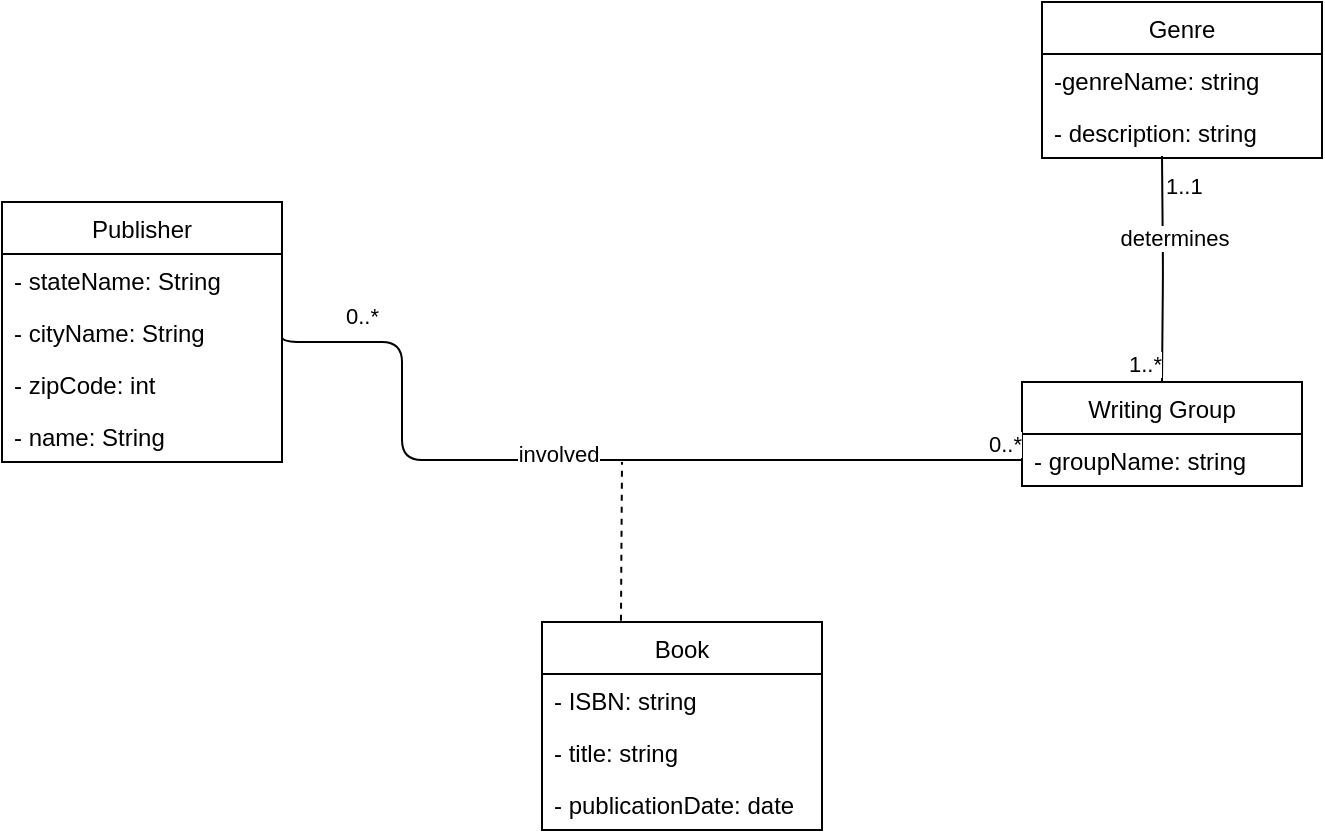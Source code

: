 <mxfile version="14.8.0" type="google" pages="2"><diagram id="2y1aYLDjWt5IDlItbfUy" name="UML"><mxGraphModel grid="1" gridSize="10" guides="1" tooltips="1" connect="1" arrows="1" page="1" fold="1" pageScale="1" pageWidth="850" pageHeight="1100" math="0" shadow="0"><root><mxCell id="0"/><mxCell id="1" parent="0"/><mxCell id="oLJ1ZLLFX67bvPbVraOZ-1" value="Genre" style="swimlane;fontStyle=0;childLayout=stackLayout;horizontal=1;startSize=26;fillColor=none;horizontalStack=0;resizeParent=1;resizeParentMax=0;resizeLast=0;collapsible=1;marginBottom=0;" parent="1" vertex="1"><mxGeometry x="570" y="150" width="140" height="78" as="geometry"/></mxCell><mxCell id="oLJ1ZLLFX67bvPbVraOZ-2" value="-genreName: string" style="text;strokeColor=none;fillColor=none;align=left;verticalAlign=top;spacingLeft=4;spacingRight=4;overflow=hidden;rotatable=0;points=[[0,0.5],[1,0.5]];portConstraint=eastwest;" parent="oLJ1ZLLFX67bvPbVraOZ-1" vertex="1"><mxGeometry y="26" width="140" height="26" as="geometry"/></mxCell><mxCell id="oLJ1ZLLFX67bvPbVraOZ-3" value="- description: string" style="text;strokeColor=none;fillColor=none;align=left;verticalAlign=top;spacingLeft=4;spacingRight=4;overflow=hidden;rotatable=0;points=[[0,0.5],[1,0.5]];portConstraint=eastwest;" parent="oLJ1ZLLFX67bvPbVraOZ-1" vertex="1"><mxGeometry y="52" width="140" height="26" as="geometry"/></mxCell><mxCell id="oLJ1ZLLFX67bvPbVraOZ-5" value="Writing Group" style="swimlane;fontStyle=0;childLayout=stackLayout;horizontal=1;startSize=26;fillColor=none;horizontalStack=0;resizeParent=1;resizeParentMax=0;resizeLast=0;collapsible=1;marginBottom=0;" parent="1" vertex="1"><mxGeometry x="560" y="340" width="140" height="52" as="geometry"/></mxCell><mxCell id="oLJ1ZLLFX67bvPbVraOZ-6" value="- groupName: string" style="text;strokeColor=none;fillColor=none;align=left;verticalAlign=top;spacingLeft=4;spacingRight=4;overflow=hidden;rotatable=0;points=[[0,0.5],[1,0.5]];portConstraint=eastwest;" parent="oLJ1ZLLFX67bvPbVraOZ-5" vertex="1"><mxGeometry y="26" width="140" height="26" as="geometry"/></mxCell><mxCell id="oLJ1ZLLFX67bvPbVraOZ-9" value="" style="endArrow=none;html=1;edgeStyle=orthogonalEdgeStyle;entryX=0.5;entryY=0;entryDx=0;entryDy=0;" parent="1" target="oLJ1ZLLFX67bvPbVraOZ-5" edge="1"><mxGeometry relative="1" as="geometry"><mxPoint x="630" y="227" as="sourcePoint"/><mxPoint x="750" y="440" as="targetPoint"/></mxGeometry></mxCell><mxCell id="oLJ1ZLLFX67bvPbVraOZ-10" value="1..1" style="edgeLabel;resizable=0;html=1;align=left;verticalAlign=bottom;" parent="oLJ1ZLLFX67bvPbVraOZ-9" connectable="0" vertex="1"><mxGeometry x="-1" relative="1" as="geometry"><mxPoint y="23" as="offset"/></mxGeometry></mxCell><mxCell id="oLJ1ZLLFX67bvPbVraOZ-11" value="1..*" style="edgeLabel;resizable=0;html=1;align=right;verticalAlign=bottom;" parent="oLJ1ZLLFX67bvPbVraOZ-9" connectable="0" vertex="1"><mxGeometry x="1" relative="1" as="geometry"/></mxCell><mxCell id="OaLoTVYXlV0eLLbDlN09-14" value="determines" style="edgeLabel;html=1;align=center;verticalAlign=middle;resizable=0;points=[];" parent="oLJ1ZLLFX67bvPbVraOZ-9" vertex="1" connectable="0"><mxGeometry x="-0.274" y="5" relative="1" as="geometry"><mxPoint as="offset"/></mxGeometry></mxCell><mxCell id="OaLoTVYXlV0eLLbDlN09-5" value="Publisher" style="swimlane;fontStyle=0;childLayout=stackLayout;horizontal=1;startSize=26;fillColor=none;horizontalStack=0;resizeParent=1;resizeParentMax=0;resizeLast=0;collapsible=1;marginBottom=0;" parent="1" vertex="1"><mxGeometry x="50" y="250" width="140" height="130" as="geometry"/></mxCell><mxCell id="OaLoTVYXlV0eLLbDlN09-4" value="- stateName: String" style="text;strokeColor=none;fillColor=none;align=left;verticalAlign=top;spacingLeft=4;spacingRight=4;overflow=hidden;rotatable=0;points=[[0,0.5],[1,0.5]];portConstraint=eastwest;" parent="OaLoTVYXlV0eLLbDlN09-5" vertex="1"><mxGeometry y="26" width="140" height="26" as="geometry"/></mxCell><mxCell id="OaLoTVYXlV0eLLbDlN09-3" value="- cityName: String" style="text;strokeColor=none;fillColor=none;align=left;verticalAlign=top;spacingLeft=4;spacingRight=4;overflow=hidden;rotatable=0;points=[[0,0.5],[1,0.5]];portConstraint=eastwest;" parent="OaLoTVYXlV0eLLbDlN09-5" vertex="1"><mxGeometry y="52" width="140" height="26" as="geometry"/></mxCell><mxCell id="OaLoTVYXlV0eLLbDlN09-2" value="- zipCode: int" style="text;strokeColor=none;fillColor=none;align=left;verticalAlign=top;spacingLeft=4;spacingRight=4;overflow=hidden;rotatable=0;points=[[0,0.5],[1,0.5]];portConstraint=eastwest;" parent="OaLoTVYXlV0eLLbDlN09-5" vertex="1"><mxGeometry y="78" width="140" height="26" as="geometry"/></mxCell><mxCell id="OaLoTVYXlV0eLLbDlN09-7" value="- name: String" style="text;strokeColor=none;fillColor=none;align=left;verticalAlign=top;spacingLeft=4;spacingRight=4;overflow=hidden;rotatable=0;points=[[0,0.5],[1,0.5]];portConstraint=eastwest;" parent="OaLoTVYXlV0eLLbDlN09-5" vertex="1"><mxGeometry y="104" width="140" height="26" as="geometry"/></mxCell><mxCell id="oLJ1ZLLFX67bvPbVraOZ-13" value="" style="endArrow=none;html=1;edgeStyle=orthogonalEdgeStyle;exitX=1;exitY=0.5;exitDx=0;exitDy=0;entryX=0;entryY=0.75;entryDx=0;entryDy=0;" parent="1" source="OaLoTVYXlV0eLLbDlN09-3" target="oLJ1ZLLFX67bvPbVraOZ-5" edge="1"><mxGeometry relative="1" as="geometry"><mxPoint x="350" y="380" as="sourcePoint"/><mxPoint x="510" y="380" as="targetPoint"/><Array as="points"><mxPoint x="190" y="320"/><mxPoint x="250" y="320"/><mxPoint x="250" y="379"/></Array></mxGeometry></mxCell><mxCell id="oLJ1ZLLFX67bvPbVraOZ-14" value="0..*" style="edgeLabel;resizable=0;html=1;align=left;verticalAlign=bottom;" parent="oLJ1ZLLFX67bvPbVraOZ-13" connectable="0" vertex="1"><mxGeometry x="-1" relative="1" as="geometry"><mxPoint x="30" as="offset"/></mxGeometry></mxCell><mxCell id="oLJ1ZLLFX67bvPbVraOZ-15" value="0..*" style="edgeLabel;resizable=0;html=1;align=right;verticalAlign=bottom;" parent="oLJ1ZLLFX67bvPbVraOZ-13" connectable="0" vertex="1"><mxGeometry x="1" relative="1" as="geometry"/></mxCell><mxCell id="OaLoTVYXlV0eLLbDlN09-13" value="involved" style="edgeLabel;html=1;align=center;verticalAlign=middle;resizable=0;points=[];" parent="oLJ1ZLLFX67bvPbVraOZ-13" vertex="1" connectable="0"><mxGeometry x="-0.068" y="3" relative="1" as="geometry"><mxPoint as="offset"/></mxGeometry></mxCell><mxCell id="oLJ1ZLLFX67bvPbVraOZ-16" value="Book" style="swimlane;fontStyle=0;childLayout=stackLayout;horizontal=1;startSize=26;fillColor=none;horizontalStack=0;resizeParent=1;resizeParentMax=0;resizeLast=0;collapsible=1;marginBottom=0;" parent="1" vertex="1"><mxGeometry x="320" y="460" width="140" height="104" as="geometry"/></mxCell><mxCell id="oLJ1ZLLFX67bvPbVraOZ-17" value="- ISBN: string" style="text;strokeColor=none;fillColor=none;align=left;verticalAlign=top;spacingLeft=4;spacingRight=4;overflow=hidden;rotatable=0;points=[[0,0.5],[1,0.5]];portConstraint=eastwest;" parent="oLJ1ZLLFX67bvPbVraOZ-16" vertex="1"><mxGeometry y="26" width="140" height="26" as="geometry"/></mxCell><mxCell id="oLJ1ZLLFX67bvPbVraOZ-18" value="- title: string" style="text;strokeColor=none;fillColor=none;align=left;verticalAlign=top;spacingLeft=4;spacingRight=4;overflow=hidden;rotatable=0;points=[[0,0.5],[1,0.5]];portConstraint=eastwest;" parent="oLJ1ZLLFX67bvPbVraOZ-16" vertex="1"><mxGeometry y="52" width="140" height="26" as="geometry"/></mxCell><mxCell id="oLJ1ZLLFX67bvPbVraOZ-19" value="- publicationDate: date" style="text;strokeColor=none;fillColor=none;align=left;verticalAlign=top;spacingLeft=4;spacingRight=4;overflow=hidden;rotatable=0;points=[[0,0.5],[1,0.5]];portConstraint=eastwest;" parent="oLJ1ZLLFX67bvPbVraOZ-16" vertex="1"><mxGeometry y="78" width="140" height="26" as="geometry"/></mxCell><mxCell id="oLJ1ZLLFX67bvPbVraOZ-20" value="" style="endArrow=none;dashed=1;html=1;exitX=0.282;exitY=-0.006;exitDx=0;exitDy=0;exitPerimeter=0;" parent="1" source="oLJ1ZLLFX67bvPbVraOZ-16" edge="1"><mxGeometry width="50" height="50" relative="1" as="geometry"><mxPoint x="350" y="480" as="sourcePoint"/><mxPoint x="360" y="380" as="targetPoint"/></mxGeometry></mxCell></root></mxGraphModel></diagram><diagram id="gna3BdsMdaXSPAVGFb6T" name="RS"><mxGraphModel dx="1902" dy="997" grid="1" gridSize="10" guides="1" tooltips="1" connect="1" arrows="1" fold="1" page="1" pageScale="1" pageWidth="850" pageHeight="1100" math="0" shadow="0"><root><mxCell id="zlTBEE05WoxiatgldN-C-0"/><mxCell id="zlTBEE05WoxiatgldN-C-1" parent="zlTBEE05WoxiatgldN-C-0"/><mxCell id="zlTBEE05WoxiatgldN-C-2" value="" style="shape=table;startSize=0;container=1;collapsible=0;childLayout=tableLayout;" parent="zlTBEE05WoxiatgldN-C-1" vertex="1"><mxGeometry x="130" y="240" width="180" height="20" as="geometry"/></mxCell><mxCell id="zlTBEE05WoxiatgldN-C-3" value="" style="shape=partialRectangle;collapsible=0;dropTarget=0;pointerEvents=0;fillColor=none;top=0;left=0;bottom=0;right=0;points=[[0,0.5],[1,0.5]];portConstraint=eastwest;" parent="zlTBEE05WoxiatgldN-C-2" vertex="1"><mxGeometry width="180" height="20" as="geometry"/></mxCell><mxCell id="zlTBEE05WoxiatgldN-C-4" value="zipCode" style="shape=partialRectangle;html=1;whiteSpace=wrap;connectable=0;overflow=hidden;fillColor=none;top=0;left=0;bottom=0;right=0;" parent="zlTBEE05WoxiatgldN-C-3" vertex="1"><mxGeometry width="60" height="20" as="geometry"/></mxCell><mxCell id="zlTBEE05WoxiatgldN-C-5" value="cityName" style="shape=partialRectangle;html=1;whiteSpace=wrap;connectable=0;overflow=hidden;fillColor=none;top=0;left=0;bottom=0;right=0;" parent="zlTBEE05WoxiatgldN-C-3" vertex="1"><mxGeometry x="60" width="60" height="20" as="geometry"/></mxCell><mxCell id="zlTBEE05WoxiatgldN-C-6" value="stateName" style="shape=partialRectangle;html=1;whiteSpace=wrap;connectable=0;overflow=hidden;fillColor=none;top=0;left=0;bottom=0;right=0;" parent="zlTBEE05WoxiatgldN-C-3" vertex="1"><mxGeometry x="120" width="60" height="20" as="geometry"/></mxCell><mxCell id="TVqn_704oesZHEcoirZU-10" value="description" style="whiteSpace=wrap;html=1;" parent="zlTBEE05WoxiatgldN-C-1" vertex="1"><mxGeometry x="610" y="120" width="70" height="20" as="geometry"/></mxCell><mxCell id="TVqn_704oesZHEcoirZU-11" value="genreName" style="whiteSpace=wrap;html=1;" parent="zlTBEE05WoxiatgldN-C-1" vertex="1"><mxGeometry x="530" y="120" width="80" height="20" as="geometry"/></mxCell><mxCell id="S0-zAJDGYMS015UjvCRE-0" value="" style="shape=table;startSize=0;container=1;collapsible=0;childLayout=tableLayout;" parent="zlTBEE05WoxiatgldN-C-1" vertex="1"><mxGeometry x="120" y="350" width="350" height="20" as="geometry"/></mxCell><mxCell id="S0-zAJDGYMS015UjvCRE-1" value="" style="shape=partialRectangle;collapsible=0;dropTarget=0;pointerEvents=0;fillColor=none;top=0;left=0;bottom=0;right=0;points=[[0,0.5],[1,0.5]];portConstraint=eastwest;" parent="S0-zAJDGYMS015UjvCRE-0" vertex="1"><mxGeometry width="350" height="20" as="geometry"/></mxCell><mxCell id="S0-zAJDGYMS015UjvCRE-2" value="publisherName" style="shape=partialRectangle;html=1;whiteSpace=wrap;connectable=0;overflow=hidden;fillColor=none;top=0;left=0;bottom=0;right=0;" parent="S0-zAJDGYMS015UjvCRE-1" vertex="1"><mxGeometry width="90" height="20" as="geometry"/></mxCell><mxCell id="S0-zAJDGYMS015UjvCRE-3" value="groupName" style="shape=partialRectangle;html=1;whiteSpace=wrap;connectable=0;overflow=hidden;fillColor=none;top=0;left=0;bottom=0;right=0;" parent="S0-zAJDGYMS015UjvCRE-1" vertex="1"><mxGeometry x="90" width="70" height="20" as="geometry"/></mxCell><mxCell id="S0-zAJDGYMS015UjvCRE-4" value="ISBN" style="shape=partialRectangle;html=1;whiteSpace=wrap;connectable=0;overflow=hidden;fillColor=none;top=0;left=0;bottom=0;right=0;" parent="S0-zAJDGYMS015UjvCRE-1" vertex="1"><mxGeometry x="160" width="38" height="20" as="geometry"/></mxCell><mxCell id="S0-zAJDGYMS015UjvCRE-5" value="title" style="shape=partialRectangle;html=1;whiteSpace=wrap;connectable=0;overflow=hidden;fillColor=none;top=0;left=0;bottom=0;right=0;" parent="S0-zAJDGYMS015UjvCRE-1" vertex="1"><mxGeometry x="198" width="47" height="20" as="geometry"/></mxCell><mxCell id="S0-zAJDGYMS015UjvCRE-6" value="publicationDate" style="shape=partialRectangle;html=1;whiteSpace=wrap;connectable=0;overflow=hidden;fillColor=none;top=0;left=0;bottom=0;right=0;" parent="S0-zAJDGYMS015UjvCRE-1" vertex="1"><mxGeometry x="245" width="105" height="20" as="geometry"/></mxCell><mxCell id="QK8FLJfU-l0SGa1g8t_C-0" value="PK" style="whiteSpace=wrap;html=1;fillColor=#fff2cc;strokeColor=#d6b656;" parent="zlTBEE05WoxiatgldN-C-1" vertex="1"><mxGeometry x="530" y="140" width="80" height="20" as="geometry"/></mxCell><mxCell id="QK8FLJfU-l0SGa1g8t_C-2" value="genreName" style="whiteSpace=wrap;html=1;" parent="zlTBEE05WoxiatgldN-C-1" vertex="1"><mxGeometry x="610" y="230" width="80" height="20" as="geometry"/></mxCell><mxCell id="QK8FLJfU-l0SGa1g8t_C-3" value="groupName" style="whiteSpace=wrap;html=1;" parent="zlTBEE05WoxiatgldN-C-1" vertex="1"><mxGeometry x="530" y="230" width="80" height="20" as="geometry"/></mxCell><mxCell id="QK8FLJfU-l0SGa1g8t_C-4" value="PK" style="whiteSpace=wrap;html=1;fillColor=#fff2cc;strokeColor=#d6b656;" parent="zlTBEE05WoxiatgldN-C-1" vertex="1"><mxGeometry x="530" y="250" width="80" height="20" as="geometry"/></mxCell><mxCell id="rPjy5ZFmY_qfKlexhxLU-0" value="FK" style="whiteSpace=wrap;html=1;fillColor=#dae8fc;strokeColor=#6c8ebf;" parent="zlTBEE05WoxiatgldN-C-1" vertex="1"><mxGeometry x="610" y="210" width="80" height="20" as="geometry"/></mxCell><mxCell id="S0-zAJDGYMS015UjvCRE-8" value="PK" style="whiteSpace=wrap;html=1;fillColor=#fff2cc;strokeColor=#d6b656;" parent="zlTBEE05WoxiatgldN-C-1" vertex="1"><mxGeometry x="90" y="260" width="40" height="20" as="geometry"/></mxCell><mxCell id="S0-zAJDGYMS015UjvCRE-9" value="FK" style="whiteSpace=wrap;html=1;fillColor=#dae8fc;strokeColor=#6c8ebf;" parent="zlTBEE05WoxiatgldN-C-1" vertex="1"><mxGeometry x="120" y="330" width="90" height="20" as="geometry"/></mxCell><mxCell id="rPjy5ZFmY_qfKlexhxLU-3" value="Genre" style="text;html=1;strokeColor=none;fillColor=none;align=center;verticalAlign=middle;whiteSpace=wrap;rounded=0;" parent="zlTBEE05WoxiatgldN-C-1" vertex="1"><mxGeometry x="460" y="120" width="60" height="20" as="geometry"/></mxCell><mxCell id="rPjy5ZFmY_qfKlexhxLU-4" value="Writing Group" style="text;html=1;strokeColor=none;fillColor=none;align=center;verticalAlign=middle;whiteSpace=wrap;rounded=0;" parent="zlTBEE05WoxiatgldN-C-1" vertex="1"><mxGeometry x="430" y="230" width="90" height="20" as="geometry"/></mxCell><mxCell id="rPjy5ZFmY_qfKlexhxLU-5" value="" style="endArrow=none;html=1;edgeStyle=orthogonalEdgeStyle;exitX=0.75;exitY=1;exitDx=0;exitDy=0;entryX=0.5;entryY=0;entryDx=0;entryDy=0;" parent="zlTBEE05WoxiatgldN-C-1" source="QK8FLJfU-l0SGa1g8t_C-0" target="rPjy5ZFmY_qfKlexhxLU-0" edge="1"><mxGeometry relative="1" as="geometry"><mxPoint x="590" y="190" as="sourcePoint"/><mxPoint x="750" y="190" as="targetPoint"/></mxGeometry></mxCell><mxCell id="rPjy5ZFmY_qfKlexhxLU-6" value="1..1" style="edgeLabel;resizable=0;html=1;align=left;verticalAlign=bottom;" parent="rPjy5ZFmY_qfKlexhxLU-5" connectable="0" vertex="1"><mxGeometry x="-1" relative="1" as="geometry"><mxPoint y="20" as="offset"/></mxGeometry></mxCell><mxCell id="rPjy5ZFmY_qfKlexhxLU-7" value="1..*" style="edgeLabel;resizable=0;html=1;align=right;verticalAlign=bottom;" parent="rPjy5ZFmY_qfKlexhxLU-5" connectable="0" vertex="1"><mxGeometry x="1" relative="1" as="geometry"/></mxCell><mxCell id="S0-zAJDGYMS015UjvCRE-12" value="Publisher" style="text;html=1;align=center;verticalAlign=middle;resizable=0;points=[];autosize=1;strokeColor=none;" parent="zlTBEE05WoxiatgldN-C-1" vertex="1"><mxGeometry x="10" y="230" width="70" height="20" as="geometry"/></mxCell><mxCell id="S0-zAJDGYMS015UjvCRE-13" value="" style="endArrow=none;html=1;edgeStyle=orthogonalEdgeStyle;exitX=0.5;exitY=0;exitDx=0;exitDy=0;entryX=0.5;entryY=1;entryDx=0;entryDy=0;" parent="zlTBEE05WoxiatgldN-C-1" source="S0-zAJDGYMS015UjvCRE-9" target="S0-zAJDGYMS015UjvCRE-8" edge="1"><mxGeometry relative="1" as="geometry"><mxPoint x="210" y="300" as="sourcePoint"/><mxPoint x="370" y="300" as="targetPoint"/></mxGeometry></mxCell><mxCell id="S0-zAJDGYMS015UjvCRE-14" value="0..*" style="edgeLabel;resizable=0;html=1;align=left;verticalAlign=bottom;" parent="S0-zAJDGYMS015UjvCRE-13" connectable="0" vertex="1"><mxGeometry x="-1" relative="1" as="geometry"/></mxCell><mxCell id="S0-zAJDGYMS015UjvCRE-15" value="1..1" style="edgeLabel;resizable=0;html=1;align=right;verticalAlign=bottom;" parent="S0-zAJDGYMS015UjvCRE-13" connectable="0" vertex="1"><mxGeometry x="1" relative="1" as="geometry"><mxPoint y="20" as="offset"/></mxGeometry></mxCell><mxCell id="rPjy5ZFmY_qfKlexhxLU-8" value="Book" style="text;html=1;strokeColor=none;fillColor=none;align=center;verticalAlign=middle;whiteSpace=wrap;rounded=0;" parent="zlTBEE05WoxiatgldN-C-1" vertex="1"><mxGeometry x="20" y="350" width="60" height="20" as="geometry"/></mxCell><mxCell id="S0-zAJDGYMS015UjvCRE-19" value="FK" style="whiteSpace=wrap;html=1;fillColor=#dae8fc;strokeColor=#6c8ebf;" parent="zlTBEE05WoxiatgldN-C-1" vertex="1"><mxGeometry x="210" y="310" width="70" height="20" as="geometry"/></mxCell><mxCell id="rPjy5ZFmY_qfKlexhxLU-9" value="" style="endArrow=none;html=1;edgeStyle=orthogonalEdgeStyle;exitX=0.25;exitY=1;exitDx=0;exitDy=0;entryX=0.75;entryY=0;entryDx=0;entryDy=0;" parent="zlTBEE05WoxiatgldN-C-1" source="QK8FLJfU-l0SGa1g8t_C-4" target="S0-zAJDGYMS015UjvCRE-19" edge="1"><mxGeometry relative="1" as="geometry"><mxPoint x="590" y="320" as="sourcePoint"/><mxPoint x="500" y="310" as="targetPoint"/></mxGeometry></mxCell><mxCell id="rPjy5ZFmY_qfKlexhxLU-10" value="1..1" style="edgeLabel;resizable=0;html=1;align=left;verticalAlign=bottom;" parent="rPjy5ZFmY_qfKlexhxLU-9" connectable="0" vertex="1"><mxGeometry x="-1" relative="1" as="geometry"><mxPoint y="20" as="offset"/></mxGeometry></mxCell><mxCell id="rPjy5ZFmY_qfKlexhxLU-11" value="0..*" style="edgeLabel;resizable=0;html=1;align=right;verticalAlign=bottom;" parent="rPjy5ZFmY_qfKlexhxLU-9" connectable="0" vertex="1"><mxGeometry x="1" relative="1" as="geometry"/></mxCell><mxCell id="YJpnw7SDIB2Vz265d1ol-0" value="PK" style="whiteSpace=wrap;html=1;fillColor=#fff2cc;strokeColor=#d6b656;" parent="zlTBEE05WoxiatgldN-C-1" vertex="1"><mxGeometry x="120" y="370" width="200" height="20" as="geometry"/></mxCell><mxCell id="m1MTmGLt9Gc9esSHnkMy-0" value="name" style="text;html=1;fillColor=none;align=center;verticalAlign=middle;whiteSpace=wrap;rounded=0;strokeColor=#050505;" vertex="1" parent="zlTBEE05WoxiatgldN-C-1"><mxGeometry x="90" y="240" width="40" height="20" as="geometry"/></mxCell></root></mxGraphModel></diagram></mxfile>
